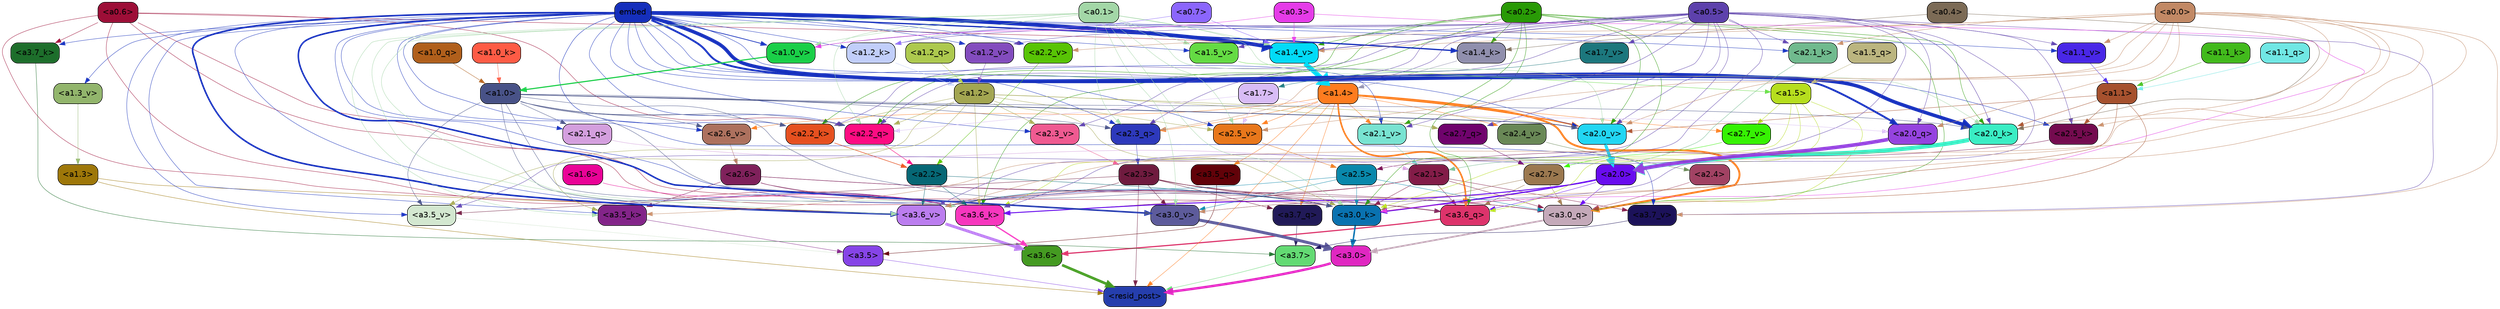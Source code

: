 strict digraph "" {
	graph [bgcolor=transparent,
		layout=dot,
		overlap=false,
		splines=true
	];
	"<a3.7>"	[color=black,
		fillcolor="#63da73",
		fontname=Helvetica,
		shape=box,
		style="filled, rounded"];
	"<resid_post>"	[color=black,
		fillcolor="#253ead",
		fontname=Helvetica,
		shape=box,
		style="filled, rounded"];
	"<a3.7>" -> "<resid_post>"	[color="#63da73",
		penwidth=0.6239100098609924];
	"<a3.6>"	[color=black,
		fillcolor="#449a21",
		fontname=Helvetica,
		shape=box,
		style="filled, rounded"];
	"<a3.6>" -> "<resid_post>"	[color="#449a21",
		penwidth=4.569062113761902];
	"<a3.5>"	[color=black,
		fillcolor="#8644e7",
		fontname=Helvetica,
		shape=box,
		style="filled, rounded"];
	"<a3.5>" -> "<resid_post>"	[color="#8644e7",
		penwidth=0.6];
	"<a3.0>"	[color=black,
		fillcolor="#e027c1",
		fontname=Helvetica,
		shape=box,
		style="filled, rounded"];
	"<a3.0>" -> "<resid_post>"	[color="#e027c1",
		penwidth=4.283544182777405];
	"<a2.3>"	[color=black,
		fillcolor="#6f1b3f",
		fontname=Helvetica,
		shape=box,
		style="filled, rounded"];
	"<a2.3>" -> "<resid_post>"	[color="#6f1b3f",
		penwidth=0.6];
	"<a3.7_q>"	[color=black,
		fillcolor="#211a58",
		fontname=Helvetica,
		shape=box,
		style="filled, rounded"];
	"<a2.3>" -> "<a3.7_q>"	[color="#6f1b3f",
		penwidth=0.6];
	"<a3.6_q>"	[color=black,
		fillcolor="#dd336b",
		fontname=Helvetica,
		shape=box,
		style="filled, rounded"];
	"<a2.3>" -> "<a3.6_q>"	[color="#6f1b3f",
		penwidth=0.6];
	"<a3.0_q>"	[color=black,
		fillcolor="#c4a9b9",
		fontname=Helvetica,
		shape=box,
		style="filled, rounded"];
	"<a2.3>" -> "<a3.0_q>"	[color="#6f1b3f",
		penwidth=0.6];
	"<a3.0_k>"	[color=black,
		fillcolor="#0972b0",
		fontname=Helvetica,
		shape=box,
		style="filled, rounded"];
	"<a2.3>" -> "<a3.0_k>"	[color="#6f1b3f",
		penwidth=0.6];
	"<a3.6_v>"	[color=black,
		fillcolor="#bb7def",
		fontname=Helvetica,
		shape=box,
		style="filled, rounded"];
	"<a2.3>" -> "<a3.6_v>"	[color="#6f1b3f",
		penwidth=0.6];
	"<a3.5_v>"	[color=black,
		fillcolor="#d3e7d0",
		fontname=Helvetica,
		shape=box,
		style="filled, rounded"];
	"<a2.3>" -> "<a3.5_v>"	[color="#6f1b3f",
		penwidth=0.6];
	"<a3.0_v>"	[color=black,
		fillcolor="#5d5b9b",
		fontname=Helvetica,
		shape=box,
		style="filled, rounded"];
	"<a2.3>" -> "<a3.0_v>"	[color="#6f1b3f",
		penwidth=0.6];
	"<a1.4>"	[color=black,
		fillcolor="#fe7c1f",
		fontname=Helvetica,
		shape=box,
		style="filled, rounded"];
	"<a1.4>" -> "<resid_post>"	[color="#fe7c1f",
		penwidth=0.6];
	"<a1.4>" -> "<a3.7_q>"	[color="#fe7c1f",
		penwidth=0.6];
	"<a1.4>" -> "<a3.6_q>"	[color="#fe7c1f",
		penwidth=2.7934007048606873];
	"<a3.5_q>"	[color=black,
		fillcolor="#620209",
		fontname=Helvetica,
		shape=box,
		style="filled, rounded"];
	"<a1.4>" -> "<a3.5_q>"	[color="#fe7c1f",
		penwidth=0.6];
	"<a1.4>" -> "<a3.0_q>"	[color="#fe7c1f",
		penwidth=3.340754985809326];
	"<a2.3_q>"	[color=black,
		fillcolor="#2d39bc",
		fontname=Helvetica,
		shape=box,
		style="filled, rounded"];
	"<a1.4>" -> "<a2.3_q>"	[color="#fe7c1f",
		penwidth=0.6];
	"<a2.7_v>"	[color=black,
		fillcolor="#36f203",
		fontname=Helvetica,
		shape=box,
		style="filled, rounded"];
	"<a1.4>" -> "<a2.7_v>"	[color="#fe7c1f",
		penwidth=0.6];
	"<a2.6_v>"	[color=black,
		fillcolor="#ad715e",
		fontname=Helvetica,
		shape=box,
		style="filled, rounded"];
	"<a1.4>" -> "<a2.6_v>"	[color="#fe7c1f",
		penwidth=0.6];
	"<a2.5_v>"	[color=black,
		fillcolor="#e8771b",
		fontname=Helvetica,
		shape=box,
		style="filled, rounded"];
	"<a1.4>" -> "<a2.5_v>"	[color="#fe7c1f",
		penwidth=0.6];
	"<a2.4_v>"	[color=black,
		fillcolor="#698856",
		fontname=Helvetica,
		shape=box,
		style="filled, rounded"];
	"<a1.4>" -> "<a2.4_v>"	[color="#fe7c1f",
		penwidth=0.6];
	"<a2.1_v>"	[color=black,
		fillcolor="#78e3d1",
		fontname=Helvetica,
		shape=box,
		style="filled, rounded"];
	"<a1.4>" -> "<a2.1_v>"	[color="#fe7c1f",
		penwidth=0.6];
	"<a2.0_v>"	[color=black,
		fillcolor="#22d6f3",
		fontname=Helvetica,
		shape=box,
		style="filled, rounded"];
	"<a1.4>" -> "<a2.0_v>"	[color="#fe7c1f",
		penwidth=2.268759250640869];
	"<a1.3>"	[color=black,
		fillcolor="#9e7709",
		fontname=Helvetica,
		shape=box,
		style="filled, rounded"];
	"<a1.3>" -> "<resid_post>"	[color="#9e7709",
		penwidth=0.6];
	"<a1.3>" -> "<a3.6_v>"	[color="#9e7709",
		penwidth=0.6];
	"<a3.7_q>" -> "<a3.7>"	[color="#211a58",
		penwidth=0.6];
	"<a3.6_q>" -> "<a3.6>"	[color="#dd336b",
		penwidth=2.0347584784030914];
	"<a3.5_q>" -> "<a3.5>"	[color="#620209",
		penwidth=0.6];
	"<a3.0_q>" -> "<a3.0>"	[color="#c4a9b9",
		penwidth=2.8635367155075073];
	"<a3.7_k>"	[color=black,
		fillcolor="#1d6e2b",
		fontname=Helvetica,
		shape=box,
		style="filled, rounded"];
	"<a3.7_k>" -> "<a3.7>"	[color="#1d6e2b",
		penwidth=0.6];
	"<a3.6_k>"	[color=black,
		fillcolor="#f736be",
		fontname=Helvetica,
		shape=box,
		style="filled, rounded"];
	"<a3.6_k>" -> "<a3.6>"	[color="#f736be",
		penwidth=2.1760786175727844];
	"<a3.5_k>"	[color=black,
		fillcolor="#832489",
		fontname=Helvetica,
		shape=box,
		style="filled, rounded"];
	"<a3.5_k>" -> "<a3.5>"	[color="#832489",
		penwidth=0.6];
	"<a3.0_k>" -> "<a3.0>"	[color="#0972b0",
		penwidth=2.632905662059784];
	"<a3.7_v>"	[color=black,
		fillcolor="#1c125a",
		fontname=Helvetica,
		shape=box,
		style="filled, rounded"];
	"<a3.7_v>" -> "<a3.7>"	[color="#1c125a",
		penwidth=0.6];
	"<a3.6_v>" -> "<a3.6>"	[color="#bb7def",
		penwidth=4.981305837631226];
	"<a3.5_v>" -> "<a3.5>"	[color="#d3e7d0",
		penwidth=0.6];
	"<a3.0_v>" -> "<a3.0>"	[color="#5d5b9b",
		penwidth=5.168330669403076];
	"<a2.7>"	[color=black,
		fillcolor="#9b784f",
		fontname=Helvetica,
		shape=box,
		style="filled, rounded"];
	"<a2.7>" -> "<a3.6_q>"	[color="#9b784f",
		penwidth=0.6];
	"<a2.7>" -> "<a3.0_q>"	[color="#9b784f",
		penwidth=0.6];
	"<a2.7>" -> "<a3.0_k>"	[color="#9b784f",
		penwidth=0.6];
	"<a2.6>"	[color=black,
		fillcolor="#7f215b",
		fontname=Helvetica,
		shape=box,
		style="filled, rounded"];
	"<a2.6>" -> "<a3.6_q>"	[color="#7f215b",
		penwidth=0.6];
	"<a2.6>" -> "<a3.0_q>"	[color="#7f215b",
		penwidth=0.6];
	"<a2.6>" -> "<a3.6_k>"	[color="#7f215b",
		penwidth=0.6];
	"<a2.6>" -> "<a3.5_k>"	[color="#7f215b",
		penwidth=0.6];
	"<a2.6>" -> "<a3.0_k>"	[color="#7f215b",
		penwidth=0.6];
	"<a2.1>"	[color=black,
		fillcolor="#831c48",
		fontname=Helvetica,
		shape=box,
		style="filled, rounded"];
	"<a2.1>" -> "<a3.6_q>"	[color="#831c48",
		penwidth=0.6];
	"<a2.1>" -> "<a3.0_q>"	[color="#831c48",
		penwidth=0.6];
	"<a2.1>" -> "<a3.6_k>"	[color="#831c48",
		penwidth=0.6];
	"<a2.1>" -> "<a3.0_k>"	[color="#831c48",
		penwidth=0.6];
	"<a2.1>" -> "<a3.7_v>"	[color="#831c48",
		penwidth=0.6];
	"<a2.1>" -> "<a3.6_v>"	[color="#831c48",
		penwidth=0.6];
	"<a2.0>"	[color=black,
		fillcolor="#690cef",
		fontname=Helvetica,
		shape=box,
		style="filled, rounded"];
	"<a2.0>" -> "<a3.6_q>"	[color="#690cef",
		penwidth=0.6];
	"<a2.0>" -> "<a3.0_q>"	[color="#690cef",
		penwidth=0.6];
	"<a2.0>" -> "<a3.6_k>"	[color="#690cef",
		penwidth=1.6382827460765839];
	"<a2.0>" -> "<a3.0_k>"	[color="#690cef",
		penwidth=2.161143198609352];
	"<a1.5>"	[color=black,
		fillcolor="#b6de1e",
		fontname=Helvetica,
		shape=box,
		style="filled, rounded"];
	"<a1.5>" -> "<a3.6_q>"	[color="#b6de1e",
		penwidth=0.6];
	"<a1.5>" -> "<a3.0_q>"	[color="#b6de1e",
		penwidth=0.6];
	"<a1.5>" -> "<a3.6_k>"	[color="#b6de1e",
		penwidth=0.6];
	"<a1.5>" -> "<a3.0_k>"	[color="#b6de1e",
		penwidth=0.6];
	"<a1.5>" -> "<a2.7_v>"	[color="#b6de1e",
		penwidth=0.6];
	"<a0.2>"	[color=black,
		fillcolor="#299a06",
		fontname=Helvetica,
		shape=box,
		style="filled, rounded"];
	"<a0.2>" -> "<a3.6_q>"	[color="#299a06",
		penwidth=0.6];
	"<a0.2>" -> "<a3.0_q>"	[color="#299a06",
		penwidth=0.6];
	"<a0.2>" -> "<a3.6_k>"	[color="#299a06",
		penwidth=0.6];
	"<a0.2>" -> "<a3.0_k>"	[color="#299a06",
		penwidth=0.6];
	"<a2.2_q>"	[color=black,
		fillcolor="#fd0c82",
		fontname=Helvetica,
		shape=box,
		style="filled, rounded"];
	"<a0.2>" -> "<a2.2_q>"	[color="#299a06",
		penwidth=0.6];
	"<a2.2_k>"	[color=black,
		fillcolor="#e6501f",
		fontname=Helvetica,
		shape=box,
		style="filled, rounded"];
	"<a0.2>" -> "<a2.2_k>"	[color="#299a06",
		penwidth=0.6];
	"<a2.0_k>"	[color=black,
		fillcolor="#3aedc4",
		fontname=Helvetica,
		shape=box,
		style="filled, rounded"];
	"<a0.2>" -> "<a2.0_k>"	[color="#299a06",
		penwidth=0.6];
	"<a0.2>" -> "<a2.1_v>"	[color="#299a06",
		penwidth=0.6];
	"<a0.2>" -> "<a2.0_v>"	[color="#299a06",
		penwidth=0.6];
	"<a1.4_k>"	[color=black,
		fillcolor="#908fad",
		fontname=Helvetica,
		shape=box,
		style="filled, rounded"];
	"<a0.2>" -> "<a1.4_k>"	[color="#299a06",
		penwidth=0.6];
	"<a1.4_v>"	[color=black,
		fillcolor="#02dbf7",
		fontname=Helvetica,
		shape=box,
		style="filled, rounded"];
	"<a0.2>" -> "<a1.4_v>"	[color="#299a06",
		penwidth=0.6];
	"<a2.5>"	[color=black,
		fillcolor="#0988ab",
		fontname=Helvetica,
		shape=box,
		style="filled, rounded"];
	"<a2.5>" -> "<a3.0_q>"	[color="#0988ab",
		penwidth=0.6];
	"<a2.5>" -> "<a3.0_k>"	[color="#0988ab",
		penwidth=0.6];
	"<a2.5>" -> "<a3.6_v>"	[color="#0988ab",
		penwidth=0.6];
	"<a2.5>" -> "<a3.0_v>"	[color="#0988ab",
		penwidth=0.6];
	"<a2.4>"	[color=black,
		fillcolor="#a14263",
		fontname=Helvetica,
		shape=box,
		style="filled, rounded"];
	"<a2.4>" -> "<a3.0_q>"	[color="#a14263",
		penwidth=0.6];
	"<a1.1>"	[color=black,
		fillcolor="#a6512e",
		fontname=Helvetica,
		shape=box,
		style="filled, rounded"];
	"<a1.1>" -> "<a3.0_q>"	[color="#a6512e",
		penwidth=0.6];
	"<a1.1>" -> "<a3.0_k>"	[color="#a6512e",
		penwidth=0.6];
	"<a2.5_k>"	[color=black,
		fillcolor="#740b4f",
		fontname=Helvetica,
		shape=box,
		style="filled, rounded"];
	"<a1.1>" -> "<a2.5_k>"	[color="#a6512e",
		penwidth=0.6];
	"<a1.1>" -> "<a2.0_k>"	[color="#a6512e",
		penwidth=0.6];
	"<a1.1>" -> "<a2.0_v>"	[color="#a6512e",
		penwidth=0.6];
	"<a0.6>"	[color=black,
		fillcolor="#9d0e37",
		fontname=Helvetica,
		shape=box,
		style="filled, rounded"];
	"<a0.6>" -> "<a3.7_k>"	[color="#9d0e37",
		penwidth=0.6];
	"<a0.6>" -> "<a3.6_k>"	[color="#9d0e37",
		penwidth=0.6];
	"<a0.6>" -> "<a3.0_k>"	[color="#9d0e37",
		penwidth=0.6];
	"<a0.6>" -> "<a3.6_v>"	[color="#9d0e37",
		penwidth=0.6];
	"<a0.6>" -> "<a3.0_v>"	[color="#9d0e37",
		penwidth=0.6];
	"<a0.6>" -> "<a2.2_q>"	[color="#9d0e37",
		penwidth=0.6];
	"<a0.6>" -> "<a1.4_v>"	[color="#9d0e37",
		penwidth=0.6];
	embed	[color=black,
		fillcolor="#152fbc",
		fontname=Helvetica,
		shape=box,
		style="filled, rounded"];
	embed -> "<a3.7_k>"	[color="#152fbc",
		penwidth=0.6];
	embed -> "<a3.6_k>"	[color="#152fbc",
		penwidth=0.6];
	embed -> "<a3.5_k>"	[color="#152fbc",
		penwidth=0.6];
	embed -> "<a3.0_k>"	[color="#152fbc",
		penwidth=0.6];
	embed -> "<a3.7_v>"	[color="#152fbc",
		penwidth=0.6];
	embed -> "<a3.6_v>"	[color="#152fbc",
		penwidth=2.7825746536254883];
	embed -> "<a3.5_v>"	[color="#152fbc",
		penwidth=0.6];
	embed -> "<a3.0_v>"	[color="#152fbc",
		penwidth=2.6950180530548096];
	embed -> "<a2.3_q>"	[color="#152fbc",
		penwidth=0.6];
	embed -> "<a2.2_q>"	[color="#152fbc",
		penwidth=0.6];
	"<a2.1_q>"	[color=black,
		fillcolor="#d49fde",
		fontname=Helvetica,
		shape=box,
		style="filled, rounded"];
	embed -> "<a2.1_q>"	[color="#152fbc",
		penwidth=0.6];
	"<a2.0_q>"	[color=black,
		fillcolor="#9543df",
		fontname=Helvetica,
		shape=box,
		style="filled, rounded"];
	embed -> "<a2.0_q>"	[color="#152fbc",
		penwidth=3.305941343307495];
	embed -> "<a2.5_k>"	[color="#152fbc",
		penwidth=0.6];
	embed -> "<a2.2_k>"	[color="#152fbc",
		penwidth=0.6698317527770996];
	"<a2.1_k>"	[color=black,
		fillcolor="#70ba8e",
		fontname=Helvetica,
		shape=box,
		style="filled, rounded"];
	embed -> "<a2.1_k>"	[color="#152fbc",
		penwidth=0.6];
	embed -> "<a2.0_k>"	[color="#152fbc",
		penwidth=6.12570995092392];
	embed -> "<a2.6_v>"	[color="#152fbc",
		penwidth=0.6];
	embed -> "<a2.5_v>"	[color="#152fbc",
		penwidth=0.6];
	"<a2.3_v>"	[color=black,
		fillcolor="#ef5a91",
		fontname=Helvetica,
		shape=box,
		style="filled, rounded"];
	embed -> "<a2.3_v>"	[color="#152fbc",
		penwidth=0.6];
	"<a2.2_v>"	[color=black,
		fillcolor="#58c405",
		fontname=Helvetica,
		shape=box,
		style="filled, rounded"];
	embed -> "<a2.2_v>"	[color="#152fbc",
		penwidth=0.6];
	embed -> "<a2.1_v>"	[color="#152fbc",
		penwidth=0.6];
	embed -> "<a2.0_v>"	[color="#152fbc",
		penwidth=0.6];
	embed -> "<a1.4_k>"	[color="#152fbc",
		penwidth=2.1858973503112793];
	"<a1.2_k>"	[color=black,
		fillcolor="#c1cefa",
		fontname=Helvetica,
		shape=box,
		style="filled, rounded"];
	embed -> "<a1.2_k>"	[color="#152fbc",
		penwidth=0.6];
	"<a1.5_v>"	[color=black,
		fillcolor="#64db43",
		fontname=Helvetica,
		shape=box,
		style="filled, rounded"];
	embed -> "<a1.5_v>"	[color="#152fbc",
		penwidth=0.6];
	embed -> "<a1.4_v>"	[color="#152fbc",
		penwidth=6.590077131986618];
	"<a1.3_v>"	[color=black,
		fillcolor="#92b56c",
		fontname=Helvetica,
		shape=box,
		style="filled, rounded"];
	embed -> "<a1.3_v>"	[color="#152fbc",
		penwidth=0.6];
	"<a1.2_v>"	[color=black,
		fillcolor="#834cbe",
		fontname=Helvetica,
		shape=box,
		style="filled, rounded"];
	embed -> "<a1.2_v>"	[color="#152fbc",
		penwidth=0.6];
	"<a1.1_v>"	[color=black,
		fillcolor="#4927e7",
		fontname=Helvetica,
		shape=box,
		style="filled, rounded"];
	embed -> "<a1.1_v>"	[color="#152fbc",
		penwidth=0.6];
	"<a1.0_v>"	[color=black,
		fillcolor="#1acf48",
		fontname=Helvetica,
		shape=box,
		style="filled, rounded"];
	embed -> "<a1.0_v>"	[color="#152fbc",
		penwidth=1.2076449394226074];
	"<a2.2>"	[color=black,
		fillcolor="#066775",
		fontname=Helvetica,
		shape=box,
		style="filled, rounded"];
	"<a2.2>" -> "<a3.6_k>"	[color="#066775",
		penwidth=0.6];
	"<a2.2>" -> "<a3.0_k>"	[color="#066775",
		penwidth=0.6];
	"<a2.2>" -> "<a3.6_v>"	[color="#066775",
		penwidth=0.6];
	"<a1.6>"	[color=black,
		fillcolor="#ea0397",
		fontname=Helvetica,
		shape=box,
		style="filled, rounded"];
	"<a1.6>" -> "<a3.6_k>"	[color="#ea0397",
		penwidth=0.6];
	"<a1.2>"	[color=black,
		fillcolor="#a3a651",
		fontname=Helvetica,
		shape=box,
		style="filled, rounded"];
	"<a1.2>" -> "<a3.6_k>"	[color="#a3a651",
		penwidth=0.6];
	"<a1.2>" -> "<a3.5_k>"	[color="#a3a651",
		penwidth=0.6];
	"<a1.2>" -> "<a3.0_k>"	[color="#a3a651",
		penwidth=0.6];
	"<a1.2>" -> "<a3.5_v>"	[color="#a3a651",
		penwidth=0.6];
	"<a2.7_q>"	[color=black,
		fillcolor="#70036d",
		fontname=Helvetica,
		shape=box,
		style="filled, rounded"];
	"<a1.2>" -> "<a2.7_q>"	[color="#a3a651",
		penwidth=0.6];
	"<a1.2>" -> "<a2.2_q>"	[color="#a3a651",
		penwidth=0.6];
	"<a1.2>" -> "<a2.2_k>"	[color="#a3a651",
		penwidth=0.6];
	"<a1.2>" -> "<a2.5_v>"	[color="#a3a651",
		penwidth=0.6];
	"<a1.2>" -> "<a2.3_v>"	[color="#a3a651",
		penwidth=0.6];
	"<a1.2>" -> "<a2.0_v>"	[color="#a3a651",
		penwidth=0.6];
	"<a1.0>"	[color=black,
		fillcolor="#485287",
		fontname=Helvetica,
		shape=box,
		style="filled, rounded"];
	"<a1.0>" -> "<a3.6_k>"	[color="#485287",
		penwidth=0.6];
	"<a1.0>" -> "<a3.0_k>"	[color="#485287",
		penwidth=0.6];
	"<a1.0>" -> "<a3.6_v>"	[color="#485287",
		penwidth=0.6];
	"<a1.0>" -> "<a3.5_v>"	[color="#485287",
		penwidth=0.6];
	"<a1.0>" -> "<a3.0_v>"	[color="#485287",
		penwidth=0.6];
	"<a1.0>" -> "<a2.3_q>"	[color="#485287",
		penwidth=0.6];
	"<a1.0>" -> "<a2.2_q>"	[color="#485287",
		penwidth=0.6];
	"<a1.0>" -> "<a2.1_q>"	[color="#485287",
		penwidth=0.6];
	"<a1.0>" -> "<a2.2_k>"	[color="#485287",
		penwidth=0.6];
	"<a1.0>" -> "<a2.0_k>"	[color="#485287",
		penwidth=0.6];
	"<a1.0>" -> "<a2.6_v>"	[color="#485287",
		penwidth=0.6];
	"<a1.0>" -> "<a2.0_v>"	[color="#485287",
		penwidth=1.2213096618652344];
	"<a0.5>"	[color=black,
		fillcolor="#5d41ac",
		fontname=Helvetica,
		shape=box,
		style="filled, rounded"];
	"<a0.5>" -> "<a3.6_k>"	[color="#5d41ac",
		penwidth=0.6];
	"<a0.5>" -> "<a3.7_v>"	[color="#5d41ac",
		penwidth=0.6];
	"<a0.5>" -> "<a3.6_v>"	[color="#5d41ac",
		penwidth=0.6];
	"<a0.5>" -> "<a3.5_v>"	[color="#5d41ac",
		penwidth=0.6];
	"<a0.5>" -> "<a3.0_v>"	[color="#5d41ac",
		penwidth=0.6];
	"<a0.5>" -> "<a2.7_q>"	[color="#5d41ac",
		penwidth=0.6];
	"<a0.5>" -> "<a2.3_q>"	[color="#5d41ac",
		penwidth=0.6];
	"<a0.5>" -> "<a2.2_q>"	[color="#5d41ac",
		penwidth=0.6];
	"<a0.5>" -> "<a2.0_q>"	[color="#5d41ac",
		penwidth=0.6];
	"<a0.5>" -> "<a2.5_k>"	[color="#5d41ac",
		penwidth=0.6];
	"<a0.5>" -> "<a2.2_k>"	[color="#5d41ac",
		penwidth=0.6];
	"<a0.5>" -> "<a2.1_k>"	[color="#5d41ac",
		penwidth=0.6];
	"<a0.5>" -> "<a2.0_k>"	[color="#5d41ac",
		penwidth=0.6900839805603027];
	"<a0.5>" -> "<a2.3_v>"	[color="#5d41ac",
		penwidth=0.6];
	"<a0.5>" -> "<a2.1_v>"	[color="#5d41ac",
		penwidth=0.6];
	"<a0.5>" -> "<a2.0_v>"	[color="#5d41ac",
		penwidth=0.6];
	"<a0.5>" -> "<a1.2_k>"	[color="#5d41ac",
		penwidth=0.6];
	"<a1.7_v>"	[color=black,
		fillcolor="#1c777d",
		fontname=Helvetica,
		shape=box,
		style="filled, rounded"];
	"<a0.5>" -> "<a1.7_v>"	[color="#5d41ac",
		penwidth=0.6];
	"<a0.5>" -> "<a1.5_v>"	[color="#5d41ac",
		penwidth=0.6];
	"<a0.5>" -> "<a1.4_v>"	[color="#5d41ac",
		penwidth=0.9985027313232422];
	"<a0.5>" -> "<a1.2_v>"	[color="#5d41ac",
		penwidth=0.6];
	"<a0.5>" -> "<a1.1_v>"	[color="#5d41ac",
		penwidth=0.6];
	"<a0.5>" -> "<a1.0_v>"	[color="#5d41ac",
		penwidth=0.6];
	"<a0.1>"	[color=black,
		fillcolor="#a3d7a7",
		fontname=Helvetica,
		shape=box,
		style="filled, rounded"];
	"<a0.1>" -> "<a3.6_k>"	[color="#a3d7a7",
		penwidth=0.6];
	"<a0.1>" -> "<a3.5_k>"	[color="#a3d7a7",
		penwidth=0.6];
	"<a0.1>" -> "<a3.0_k>"	[color="#a3d7a7",
		penwidth=0.6];
	"<a0.1>" -> "<a3.6_v>"	[color="#a3d7a7",
		penwidth=0.6];
	"<a0.1>" -> "<a3.0_v>"	[color="#a3d7a7",
		penwidth=0.6];
	"<a0.1>" -> "<a2.3_q>"	[color="#a3d7a7",
		penwidth=0.6];
	"<a0.1>" -> "<a2.2_q>"	[color="#a3d7a7",
		penwidth=0.6];
	"<a0.1>" -> "<a2.0_k>"	[color="#a3d7a7",
		penwidth=0.6];
	"<a0.1>" -> "<a2.5_v>"	[color="#a3d7a7",
		penwidth=0.6];
	"<a0.1>" -> "<a2.0_v>"	[color="#a3d7a7",
		penwidth=0.6];
	"<a0.1>" -> "<a1.2_k>"	[color="#a3d7a7",
		penwidth=0.6];
	"<a0.1>" -> "<a1.5_v>"	[color="#a3d7a7",
		penwidth=0.6];
	"<a0.1>" -> "<a1.4_v>"	[color="#a3d7a7",
		penwidth=0.6];
	"<a0.1>" -> "<a1.0_v>"	[color="#a3d7a7",
		penwidth=0.6];
	"<a0.0>"	[color=black,
		fillcolor="#c28965",
		fontname=Helvetica,
		shape=box,
		style="filled, rounded"];
	"<a0.0>" -> "<a3.5_k>"	[color="#c28965",
		penwidth=0.6];
	"<a0.0>" -> "<a3.7_v>"	[color="#c28965",
		penwidth=0.6];
	"<a0.0>" -> "<a3.6_v>"	[color="#c28965",
		penwidth=0.6];
	"<a0.0>" -> "<a3.0_v>"	[color="#c28965",
		penwidth=0.6];
	"<a0.0>" -> "<a2.3_q>"	[color="#c28965",
		penwidth=0.6];
	"<a0.0>" -> "<a2.0_q>"	[color="#c28965",
		penwidth=0.6];
	"<a0.0>" -> "<a2.5_k>"	[color="#c28965",
		penwidth=0.6];
	"<a0.0>" -> "<a2.1_k>"	[color="#c28965",
		penwidth=0.6];
	"<a0.0>" -> "<a2.0_k>"	[color="#c28965",
		penwidth=0.6];
	"<a0.0>" -> "<a2.5_v>"	[color="#c28965",
		penwidth=0.6];
	"<a0.0>" -> "<a2.2_v>"	[color="#c28965",
		penwidth=0.6];
	"<a0.0>" -> "<a2.0_v>"	[color="#c28965",
		penwidth=0.6];
	"<a0.0>" -> "<a1.4_v>"	[color="#c28965",
		penwidth=0.6];
	"<a0.0>" -> "<a1.1_v>"	[color="#c28965",
		penwidth=0.6];
	"<a0.3>"	[color=black,
		fillcolor="#e53be8",
		fontname=Helvetica,
		shape=box,
		style="filled, rounded"];
	"<a0.3>" -> "<a3.0_k>"	[color="#e53be8",
		penwidth=0.6];
	"<a0.3>" -> "<a1.4_v>"	[color="#e53be8",
		penwidth=0.6];
	"<a0.3>" -> "<a1.0_v>"	[color="#e53be8",
		penwidth=0.6];
	"<a2.7_q>" -> "<a2.7>"	[color="#70036d",
		penwidth=0.6];
	"<a2.3_q>" -> "<a2.3>"	[color="#2d39bc",
		penwidth=0.6];
	"<a2.2_q>" -> "<a2.2>"	[color="#fd0c82",
		penwidth=0.7553567886352539];
	"<a2.1_q>" -> "<a2.1>"	[color="#d49fde",
		penwidth=0.6];
	"<a2.0_q>" -> "<a2.0>"	[color="#9543df",
		penwidth=6.256794691085815];
	"<a2.5_k>" -> "<a2.5>"	[color="#740b4f",
		penwidth=0.6];
	"<a2.2_k>" -> "<a2.2>"	[color="#e6501f",
		penwidth=0.8854708671569824];
	"<a2.1_k>" -> "<a2.1>"	[color="#70ba8e",
		penwidth=0.6];
	"<a2.0_k>" -> "<a2.0>"	[color="#3aedc4",
		penwidth=7.231504917144775];
	"<a2.7_v>" -> "<a2.7>"	[color="#36f203",
		penwidth=0.6];
	"<a2.6_v>" -> "<a2.6>"	[color="#ad715e",
		penwidth=0.6];
	"<a2.5_v>" -> "<a2.5>"	[color="#e8771b",
		penwidth=0.6];
	"<a2.4_v>" -> "<a2.4>"	[color="#698856",
		penwidth=0.6];
	"<a2.3_v>" -> "<a2.3>"	[color="#ef5a91",
		penwidth=0.6];
	"<a2.2_v>" -> "<a2.2>"	[color="#58c405",
		penwidth=0.6];
	"<a2.1_v>" -> "<a2.1>"	[color="#78e3d1",
		penwidth=0.6];
	"<a2.0_v>" -> "<a2.0>"	[color="#22d6f3",
		penwidth=5.231471925973892];
	"<a1.7>"	[color=black,
		fillcolor="#d8bcf5",
		fontname=Helvetica,
		shape=box,
		style="filled, rounded"];
	"<a1.7>" -> "<a2.2_q>"	[color="#d8bcf5",
		penwidth=0.6];
	"<a1.7>" -> "<a2.0_q>"	[color="#d8bcf5",
		penwidth=0.6];
	"<a1.7>" -> "<a2.5_v>"	[color="#d8bcf5",
		penwidth=0.6];
	"<a0.4>"	[color=black,
		fillcolor="#7c6b56",
		fontname=Helvetica,
		shape=box,
		style="filled, rounded"];
	"<a0.4>" -> "<a2.0_k>"	[color="#7c6b56",
		penwidth=0.6];
	"<a0.4>" -> "<a1.4_k>"	[color="#7c6b56",
		penwidth=0.6];
	"<a1.5_q>"	[color=black,
		fillcolor="#bbb57f",
		fontname=Helvetica,
		shape=box,
		style="filled, rounded"];
	"<a1.5_q>" -> "<a1.5>"	[color="#bbb57f",
		penwidth=0.6];
	"<a1.2_q>"	[color=black,
		fillcolor="#adc94e",
		fontname=Helvetica,
		shape=box,
		style="filled, rounded"];
	"<a1.2_q>" -> "<a1.2>"	[color="#adc94e",
		penwidth=0.6];
	"<a1.1_q>"	[color=black,
		fillcolor="#70e7e4",
		fontname=Helvetica,
		shape=box,
		style="filled, rounded"];
	"<a1.1_q>" -> "<a1.1>"	[color="#70e7e4",
		penwidth=0.6];
	"<a1.0_q>"	[color=black,
		fillcolor="#b05f1b",
		fontname=Helvetica,
		shape=box,
		style="filled, rounded"];
	"<a1.0_q>" -> "<a1.0>"	[color="#b05f1b",
		penwidth=0.6];
	"<a1.4_k>" -> "<a1.4>"	[color="#908fad",
		penwidth=0.6];
	"<a1.2_k>" -> "<a1.2>"	[color="#c1cefa",
		penwidth=0.6];
	"<a1.1_k>"	[color=black,
		fillcolor="#42ba1c",
		fontname=Helvetica,
		shape=box,
		style="filled, rounded"];
	"<a1.1_k>" -> "<a1.1>"	[color="#42ba1c",
		penwidth=0.6];
	"<a1.0_k>"	[color=black,
		fillcolor="#fe5b45",
		fontname=Helvetica,
		shape=box,
		style="filled, rounded"];
	"<a1.0_k>" -> "<a1.0>"	[color="#fe5b45",
		penwidth=0.6];
	"<a1.7_v>" -> "<a1.7>"	[color="#1c777d",
		penwidth=0.6];
	"<a1.5_v>" -> "<a1.5>"	[color="#64db43",
		penwidth=0.6];
	"<a1.4_v>" -> "<a1.4>"	[color="#02dbf7",
		penwidth=8.36684274673462];
	"<a1.3_v>" -> "<a1.3>"	[color="#92b56c",
		penwidth=0.6];
	"<a1.2_v>" -> "<a1.2>"	[color="#834cbe",
		penwidth=0.6];
	"<a1.1_v>" -> "<a1.1>"	[color="#4927e7",
		penwidth=0.6];
	"<a1.0_v>" -> "<a1.0>"	[color="#1acf48",
		penwidth=1.9665732383728027];
	"<a0.7>"	[color=black,
		fillcolor="#8b66fc",
		fontname=Helvetica,
		shape=box,
		style="filled, rounded"];
	"<a0.7>" -> "<a1.2_k>"	[color="#8b66fc",
		penwidth=0.6];
	"<a0.7>" -> "<a1.4_v>"	[color="#8b66fc",
		penwidth=0.6];
}
